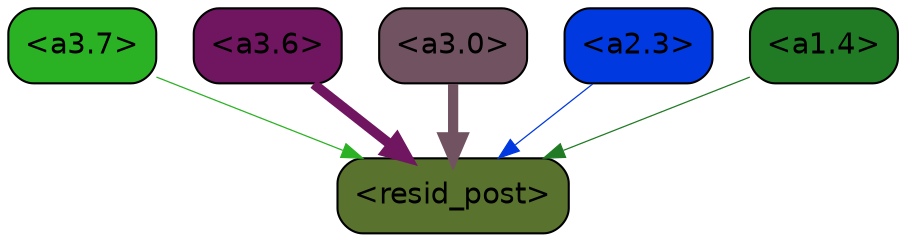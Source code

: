 strict digraph "" {
	graph [bgcolor=transparent,
		layout=dot,
		overlap=false,
		splines=true
	];
	"<a3.7>"	[color=black,
		fillcolor="#2ab224",
		fontname=Helvetica,
		shape=box,
		style="filled, rounded"];
	"<resid_post>"	[color=black,
		fillcolor="#59732f",
		fontname=Helvetica,
		shape=box,
		style="filled, rounded"];
	"<a3.7>" -> "<resid_post>"	[color="#2ab224",
		penwidth=0.6];
	"<a3.6>"	[color=black,
		fillcolor="#701560",
		fontname=Helvetica,
		shape=box,
		style="filled, rounded"];
	"<a3.6>" -> "<resid_post>"	[color="#701560",
		penwidth=4.753257989883423];
	"<a3.0>"	[color=black,
		fillcolor="#715260",
		fontname=Helvetica,
		shape=box,
		style="filled, rounded"];
	"<a3.0>" -> "<resid_post>"	[color="#715260",
		penwidth=4.90053927898407];
	"<a2.3>"	[color=black,
		fillcolor="#0139e1",
		fontname=Helvetica,
		shape=box,
		style="filled, rounded"];
	"<a2.3>" -> "<resid_post>"	[color="#0139e1",
		penwidth=0.6];
	"<a1.4>"	[color=black,
		fillcolor="#217b25",
		fontname=Helvetica,
		shape=box,
		style="filled, rounded"];
	"<a1.4>" -> "<resid_post>"	[color="#217b25",
		penwidth=0.6];
}
